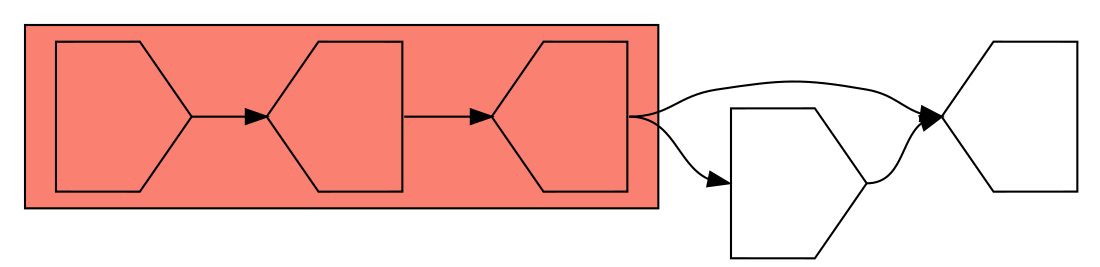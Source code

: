 digraph asm {
	rotate=90;
	edge [headport=n,tailport=s];
subgraph cluster_C8713_17693_21340 {
	8713 [label="",height=1,width=1,shape=invhouse];
	17693 [label="",height=1,width=1,shape=house];
	21340 [label="",height=1,width=1,shape=house];
	style=filled;
	fillcolor=salmon;
}
	17185 [label="",height=1,width=1,shape=invhouse];
	19902 [label="",height=1,width=1,shape=house];
	8713 -> 17693
	17693 -> 21340
	21340 -> 17185
	21340 -> 19902
	17185 -> 19902
}